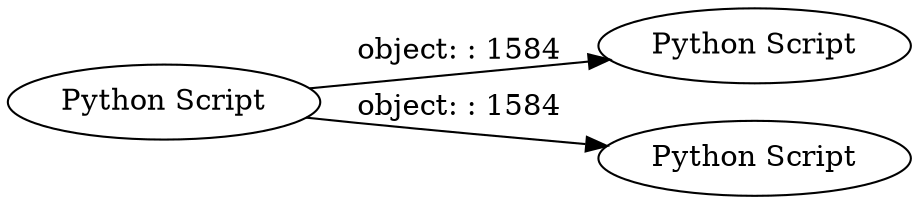 digraph {
	"-6387394057900950561_2" [label="Python Script"]
	"-6387394057900950561_3" [label="Python Script"]
	"-6387394057900950561_1" [label="Python Script"]
	"-6387394057900950561_1" -> "-6387394057900950561_2" [label="object: : 1584"]
	"-6387394057900950561_1" -> "-6387394057900950561_3" [label="object: : 1584"]
	rankdir=LR
}
